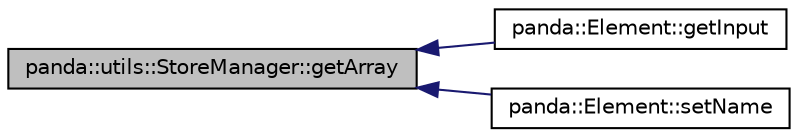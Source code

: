 digraph G
{
  edge [fontname="Helvetica",fontsize="10",labelfontname="Helvetica",labelfontsize="10"];
  node [fontname="Helvetica",fontsize="10",shape=record];
  rankdir=LR;
  Node1 [label="panda::utils::StoreManager::getArray",height=0.2,width=0.4,color="black", fillcolor="grey75", style="filled" fontcolor="black"];
  Node1 -> Node2 [dir=back,color="midnightblue",fontsize="10",style="solid"];
  Node2 [label="panda::Element::getInput",height=0.2,width=0.4,color="black", fillcolor="white", style="filled",URL="$classpanda_1_1Element.html#a015e9911602ca22405225d0584c39de3",tooltip="Get the input tree identified by the token."];
  Node1 -> Node3 [dir=back,color="midnightblue",fontsize="10",style="solid"];
  Node3 [label="panda::Element::setName",height=0.2,width=0.4,color="black", fillcolor="white", style="filled",URL="$classpanda_1_1Element.html#a16bd41e0e8ade3508f5227533a9c4a03",tooltip="Set object name."];
}
